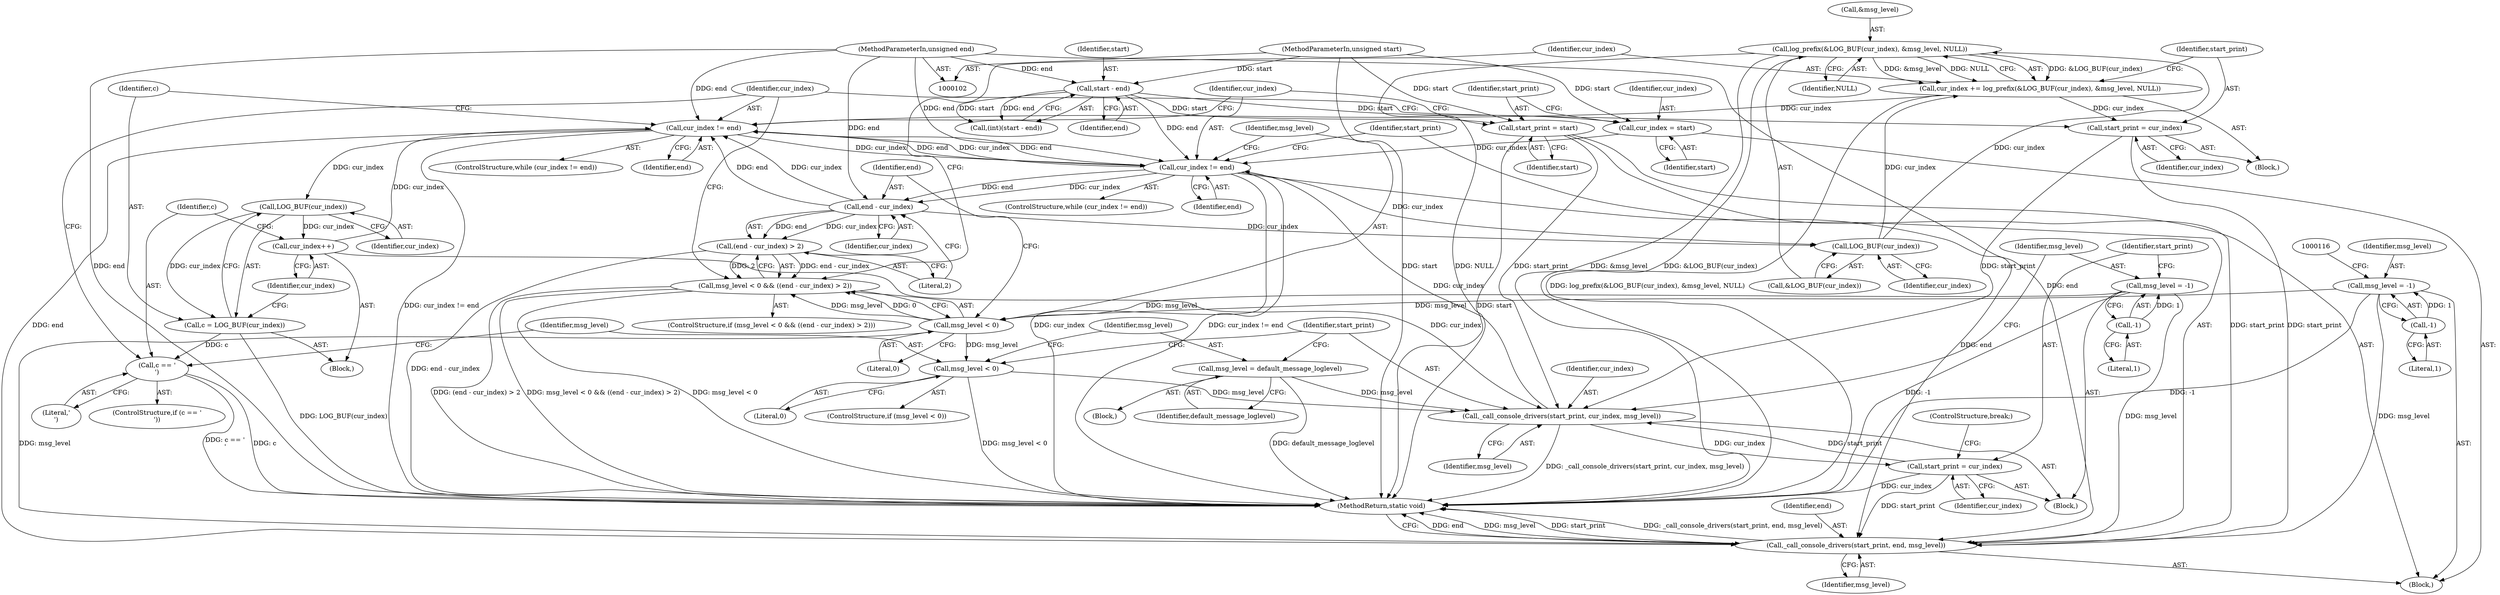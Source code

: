 digraph "1_linux_ce0030c00f95cf9110d9cdcd41e901e1fb814417@del" {
"1000145" [label="(Call,log_prefix(&LOG_BUF(cur_index), &msg_level, NULL))"];
"1000147" [label="(Call,LOG_BUF(cur_index))"];
"1000138" [label="(Call,end - cur_index)"];
"1000128" [label="(Call,cur_index != end)"];
"1000156" [label="(Call,cur_index != end)"];
"1000165" [label="(Call,cur_index++)"];
"1000163" [label="(Call,LOG_BUF(cur_index))"];
"1000143" [label="(Call,cur_index += log_prefix(&LOG_BUF(cur_index), &msg_level, NULL))"];
"1000145" [label="(Call,log_prefix(&LOG_BUF(cur_index), &msg_level, NULL))"];
"1000104" [label="(MethodParameterIn,unsigned end)"];
"1000121" [label="(Call,cur_index = start)"];
"1000117" [label="(Call,start - end)"];
"1000103" [label="(MethodParameterIn,unsigned start)"];
"1000180" [label="(Call,_call_console_drivers(start_print, cur_index, msg_level))"];
"1000124" [label="(Call,start_print = start)"];
"1000188" [label="(Call,start_print = cur_index)"];
"1000152" [label="(Call,start_print = cur_index)"];
"1000177" [label="(Call,msg_level = default_message_loglevel)"];
"1000173" [label="(Call,msg_level < 0)"];
"1000134" [label="(Call,msg_level < 0)"];
"1000184" [label="(Call,msg_level = -1)"];
"1000186" [label="(Call,-1)"];
"1000109" [label="(Call,msg_level = -1)"];
"1000111" [label="(Call,-1)"];
"1000137" [label="(Call,(end - cur_index) > 2)"];
"1000133" [label="(Call,msg_level < 0 && ((end - cur_index) > 2))"];
"1000161" [label="(Call,c = LOG_BUF(cur_index))"];
"1000168" [label="(Call,c == '\n')"];
"1000192" [label="(Call,_call_console_drivers(start_print, end, msg_level))"];
"1000177" [label="(Call,msg_level = default_message_loglevel)"];
"1000136" [label="(Literal,0)"];
"1000142" [label="(Block,)"];
"1000135" [label="(Identifier,msg_level)"];
"1000147" [label="(Call,LOG_BUF(cur_index))"];
"1000148" [label="(Identifier,cur_index)"];
"1000183" [label="(Identifier,msg_level)"];
"1000169" [label="(Identifier,c)"];
"1000121" [label="(Call,cur_index = start)"];
"1000192" [label="(Call,_call_console_drivers(start_print, end, msg_level))"];
"1000181" [label="(Identifier,start_print)"];
"1000151" [label="(Identifier,NULL)"];
"1000126" [label="(Identifier,start)"];
"1000109" [label="(Call,msg_level = -1)"];
"1000137" [label="(Call,(end - cur_index) > 2)"];
"1000164" [label="(Identifier,cur_index)"];
"1000196" [label="(MethodReturn,static void)"];
"1000180" [label="(Call,_call_console_drivers(start_print, cur_index, msg_level))"];
"1000156" [label="(Call,cur_index != end)"];
"1000166" [label="(Identifier,cur_index)"];
"1000117" [label="(Call,start - end)"];
"1000153" [label="(Identifier,start_print)"];
"1000175" [label="(Literal,0)"];
"1000170" [label="(Literal,'\n')"];
"1000128" [label="(Call,cur_index != end)"];
"1000118" [label="(Identifier,start)"];
"1000112" [label="(Literal,1)"];
"1000110" [label="(Identifier,msg_level)"];
"1000171" [label="(Block,)"];
"1000168" [label="(Call,c == '\n')"];
"1000187" [label="(Literal,1)"];
"1000111" [label="(Call,-1)"];
"1000155" [label="(ControlStructure,while (cur_index != end))"];
"1000145" [label="(Call,log_prefix(&LOG_BUF(cur_index), &msg_level, NULL))"];
"1000138" [label="(Call,end - cur_index)"];
"1000125" [label="(Identifier,start_print)"];
"1000173" [label="(Call,msg_level < 0)"];
"1000122" [label="(Identifier,cur_index)"];
"1000186" [label="(Call,-1)"];
"1000143" [label="(Call,cur_index += log_prefix(&LOG_BUF(cur_index), &msg_level, NULL))"];
"1000144" [label="(Identifier,cur_index)"];
"1000190" [label="(Identifier,cur_index)"];
"1000182" [label="(Identifier,cur_index)"];
"1000165" [label="(Call,cur_index++)"];
"1000141" [label="(Literal,2)"];
"1000129" [label="(Identifier,cur_index)"];
"1000178" [label="(Identifier,msg_level)"];
"1000134" [label="(Call,msg_level < 0)"];
"1000132" [label="(ControlStructure,if (msg_level < 0 && ((end - cur_index) > 2)))"];
"1000194" [label="(Identifier,end)"];
"1000124" [label="(Call,start_print = start)"];
"1000123" [label="(Identifier,start)"];
"1000188" [label="(Call,start_print = cur_index)"];
"1000193" [label="(Identifier,start_print)"];
"1000159" [label="(Block,)"];
"1000174" [label="(Identifier,msg_level)"];
"1000191" [label="(ControlStructure,break;)"];
"1000149" [label="(Call,&msg_level)"];
"1000189" [label="(Identifier,start_print)"];
"1000139" [label="(Identifier,end)"];
"1000133" [label="(Call,msg_level < 0 && ((end - cur_index) > 2))"];
"1000103" [label="(MethodParameterIn,unsigned start)"];
"1000152" [label="(Call,start_print = cur_index)"];
"1000146" [label="(Call,&LOG_BUF(cur_index))"];
"1000161" [label="(Call,c = LOG_BUF(cur_index))"];
"1000195" [label="(Identifier,msg_level)"];
"1000163" [label="(Call,LOG_BUF(cur_index))"];
"1000176" [label="(Block,)"];
"1000157" [label="(Identifier,cur_index)"];
"1000104" [label="(MethodParameterIn,unsigned end)"];
"1000115" [label="(Call,(int)(start - end))"];
"1000185" [label="(Identifier,msg_level)"];
"1000154" [label="(Identifier,cur_index)"];
"1000167" [label="(ControlStructure,if (c == '\n'))"];
"1000140" [label="(Identifier,cur_index)"];
"1000119" [label="(Identifier,end)"];
"1000105" [label="(Block,)"];
"1000130" [label="(Identifier,end)"];
"1000184" [label="(Call,msg_level = -1)"];
"1000127" [label="(ControlStructure,while (cur_index != end))"];
"1000162" [label="(Identifier,c)"];
"1000172" [label="(ControlStructure,if (msg_level < 0))"];
"1000158" [label="(Identifier,end)"];
"1000179" [label="(Identifier,default_message_loglevel)"];
"1000145" -> "1000143"  [label="AST: "];
"1000145" -> "1000151"  [label="CFG: "];
"1000146" -> "1000145"  [label="AST: "];
"1000149" -> "1000145"  [label="AST: "];
"1000151" -> "1000145"  [label="AST: "];
"1000143" -> "1000145"  [label="CFG: "];
"1000145" -> "1000196"  [label="DDG: NULL"];
"1000145" -> "1000196"  [label="DDG: &msg_level"];
"1000145" -> "1000196"  [label="DDG: &LOG_BUF(cur_index)"];
"1000145" -> "1000143"  [label="DDG: &LOG_BUF(cur_index)"];
"1000145" -> "1000143"  [label="DDG: &msg_level"];
"1000145" -> "1000143"  [label="DDG: NULL"];
"1000147" -> "1000145"  [label="DDG: cur_index"];
"1000147" -> "1000146"  [label="AST: "];
"1000147" -> "1000148"  [label="CFG: "];
"1000148" -> "1000147"  [label="AST: "];
"1000146" -> "1000147"  [label="CFG: "];
"1000147" -> "1000143"  [label="DDG: cur_index"];
"1000138" -> "1000147"  [label="DDG: cur_index"];
"1000128" -> "1000147"  [label="DDG: cur_index"];
"1000138" -> "1000137"  [label="AST: "];
"1000138" -> "1000140"  [label="CFG: "];
"1000139" -> "1000138"  [label="AST: "];
"1000140" -> "1000138"  [label="AST: "];
"1000141" -> "1000138"  [label="CFG: "];
"1000138" -> "1000137"  [label="DDG: end"];
"1000138" -> "1000137"  [label="DDG: cur_index"];
"1000128" -> "1000138"  [label="DDG: end"];
"1000128" -> "1000138"  [label="DDG: cur_index"];
"1000104" -> "1000138"  [label="DDG: end"];
"1000138" -> "1000156"  [label="DDG: cur_index"];
"1000138" -> "1000156"  [label="DDG: end"];
"1000128" -> "1000127"  [label="AST: "];
"1000128" -> "1000130"  [label="CFG: "];
"1000129" -> "1000128"  [label="AST: "];
"1000130" -> "1000128"  [label="AST: "];
"1000135" -> "1000128"  [label="CFG: "];
"1000193" -> "1000128"  [label="CFG: "];
"1000128" -> "1000196"  [label="DDG: cur_index"];
"1000128" -> "1000196"  [label="DDG: cur_index != end"];
"1000156" -> "1000128"  [label="DDG: cur_index"];
"1000156" -> "1000128"  [label="DDG: end"];
"1000121" -> "1000128"  [label="DDG: cur_index"];
"1000180" -> "1000128"  [label="DDG: cur_index"];
"1000117" -> "1000128"  [label="DDG: end"];
"1000104" -> "1000128"  [label="DDG: end"];
"1000128" -> "1000156"  [label="DDG: cur_index"];
"1000128" -> "1000156"  [label="DDG: end"];
"1000128" -> "1000192"  [label="DDG: end"];
"1000156" -> "1000155"  [label="AST: "];
"1000156" -> "1000158"  [label="CFG: "];
"1000157" -> "1000156"  [label="AST: "];
"1000158" -> "1000156"  [label="AST: "];
"1000129" -> "1000156"  [label="CFG: "];
"1000162" -> "1000156"  [label="CFG: "];
"1000156" -> "1000196"  [label="DDG: cur_index != end"];
"1000165" -> "1000156"  [label="DDG: cur_index"];
"1000143" -> "1000156"  [label="DDG: cur_index"];
"1000104" -> "1000156"  [label="DDG: end"];
"1000156" -> "1000163"  [label="DDG: cur_index"];
"1000156" -> "1000192"  [label="DDG: end"];
"1000165" -> "1000159"  [label="AST: "];
"1000165" -> "1000166"  [label="CFG: "];
"1000166" -> "1000165"  [label="AST: "];
"1000169" -> "1000165"  [label="CFG: "];
"1000163" -> "1000165"  [label="DDG: cur_index"];
"1000165" -> "1000180"  [label="DDG: cur_index"];
"1000163" -> "1000161"  [label="AST: "];
"1000163" -> "1000164"  [label="CFG: "];
"1000164" -> "1000163"  [label="AST: "];
"1000161" -> "1000163"  [label="CFG: "];
"1000163" -> "1000161"  [label="DDG: cur_index"];
"1000143" -> "1000142"  [label="AST: "];
"1000144" -> "1000143"  [label="AST: "];
"1000153" -> "1000143"  [label="CFG: "];
"1000143" -> "1000196"  [label="DDG: log_prefix(&LOG_BUF(cur_index), &msg_level, NULL)"];
"1000143" -> "1000152"  [label="DDG: cur_index"];
"1000104" -> "1000102"  [label="AST: "];
"1000104" -> "1000196"  [label="DDG: end"];
"1000104" -> "1000117"  [label="DDG: end"];
"1000104" -> "1000192"  [label="DDG: end"];
"1000121" -> "1000105"  [label="AST: "];
"1000121" -> "1000123"  [label="CFG: "];
"1000122" -> "1000121"  [label="AST: "];
"1000123" -> "1000121"  [label="AST: "];
"1000125" -> "1000121"  [label="CFG: "];
"1000117" -> "1000121"  [label="DDG: start"];
"1000103" -> "1000121"  [label="DDG: start"];
"1000117" -> "1000115"  [label="AST: "];
"1000117" -> "1000119"  [label="CFG: "];
"1000118" -> "1000117"  [label="AST: "];
"1000119" -> "1000117"  [label="AST: "];
"1000115" -> "1000117"  [label="CFG: "];
"1000117" -> "1000115"  [label="DDG: start"];
"1000117" -> "1000115"  [label="DDG: end"];
"1000103" -> "1000117"  [label="DDG: start"];
"1000117" -> "1000124"  [label="DDG: start"];
"1000103" -> "1000102"  [label="AST: "];
"1000103" -> "1000196"  [label="DDG: start"];
"1000103" -> "1000124"  [label="DDG: start"];
"1000180" -> "1000171"  [label="AST: "];
"1000180" -> "1000183"  [label="CFG: "];
"1000181" -> "1000180"  [label="AST: "];
"1000182" -> "1000180"  [label="AST: "];
"1000183" -> "1000180"  [label="AST: "];
"1000185" -> "1000180"  [label="CFG: "];
"1000180" -> "1000196"  [label="DDG: _call_console_drivers(start_print, cur_index, msg_level)"];
"1000124" -> "1000180"  [label="DDG: start_print"];
"1000188" -> "1000180"  [label="DDG: start_print"];
"1000152" -> "1000180"  [label="DDG: start_print"];
"1000177" -> "1000180"  [label="DDG: msg_level"];
"1000173" -> "1000180"  [label="DDG: msg_level"];
"1000180" -> "1000188"  [label="DDG: cur_index"];
"1000124" -> "1000105"  [label="AST: "];
"1000124" -> "1000126"  [label="CFG: "];
"1000125" -> "1000124"  [label="AST: "];
"1000126" -> "1000124"  [label="AST: "];
"1000129" -> "1000124"  [label="CFG: "];
"1000124" -> "1000196"  [label="DDG: start"];
"1000124" -> "1000192"  [label="DDG: start_print"];
"1000188" -> "1000171"  [label="AST: "];
"1000188" -> "1000190"  [label="CFG: "];
"1000189" -> "1000188"  [label="AST: "];
"1000190" -> "1000188"  [label="AST: "];
"1000191" -> "1000188"  [label="CFG: "];
"1000188" -> "1000196"  [label="DDG: cur_index"];
"1000188" -> "1000192"  [label="DDG: start_print"];
"1000152" -> "1000142"  [label="AST: "];
"1000152" -> "1000154"  [label="CFG: "];
"1000153" -> "1000152"  [label="AST: "];
"1000154" -> "1000152"  [label="AST: "];
"1000157" -> "1000152"  [label="CFG: "];
"1000152" -> "1000192"  [label="DDG: start_print"];
"1000177" -> "1000176"  [label="AST: "];
"1000177" -> "1000179"  [label="CFG: "];
"1000178" -> "1000177"  [label="AST: "];
"1000179" -> "1000177"  [label="AST: "];
"1000181" -> "1000177"  [label="CFG: "];
"1000177" -> "1000196"  [label="DDG: default_message_loglevel"];
"1000173" -> "1000172"  [label="AST: "];
"1000173" -> "1000175"  [label="CFG: "];
"1000174" -> "1000173"  [label="AST: "];
"1000175" -> "1000173"  [label="AST: "];
"1000178" -> "1000173"  [label="CFG: "];
"1000181" -> "1000173"  [label="CFG: "];
"1000173" -> "1000196"  [label="DDG: msg_level < 0"];
"1000134" -> "1000173"  [label="DDG: msg_level"];
"1000134" -> "1000133"  [label="AST: "];
"1000134" -> "1000136"  [label="CFG: "];
"1000135" -> "1000134"  [label="AST: "];
"1000136" -> "1000134"  [label="AST: "];
"1000139" -> "1000134"  [label="CFG: "];
"1000133" -> "1000134"  [label="CFG: "];
"1000134" -> "1000133"  [label="DDG: msg_level"];
"1000134" -> "1000133"  [label="DDG: 0"];
"1000184" -> "1000134"  [label="DDG: msg_level"];
"1000109" -> "1000134"  [label="DDG: msg_level"];
"1000134" -> "1000192"  [label="DDG: msg_level"];
"1000184" -> "1000171"  [label="AST: "];
"1000184" -> "1000186"  [label="CFG: "];
"1000185" -> "1000184"  [label="AST: "];
"1000186" -> "1000184"  [label="AST: "];
"1000189" -> "1000184"  [label="CFG: "];
"1000184" -> "1000196"  [label="DDG: -1"];
"1000186" -> "1000184"  [label="DDG: 1"];
"1000184" -> "1000192"  [label="DDG: msg_level"];
"1000186" -> "1000187"  [label="CFG: "];
"1000187" -> "1000186"  [label="AST: "];
"1000109" -> "1000105"  [label="AST: "];
"1000109" -> "1000111"  [label="CFG: "];
"1000110" -> "1000109"  [label="AST: "];
"1000111" -> "1000109"  [label="AST: "];
"1000116" -> "1000109"  [label="CFG: "];
"1000109" -> "1000196"  [label="DDG: -1"];
"1000111" -> "1000109"  [label="DDG: 1"];
"1000109" -> "1000192"  [label="DDG: msg_level"];
"1000111" -> "1000112"  [label="CFG: "];
"1000112" -> "1000111"  [label="AST: "];
"1000137" -> "1000133"  [label="AST: "];
"1000137" -> "1000141"  [label="CFG: "];
"1000141" -> "1000137"  [label="AST: "];
"1000133" -> "1000137"  [label="CFG: "];
"1000137" -> "1000196"  [label="DDG: end - cur_index"];
"1000137" -> "1000133"  [label="DDG: end - cur_index"];
"1000137" -> "1000133"  [label="DDG: 2"];
"1000133" -> "1000132"  [label="AST: "];
"1000144" -> "1000133"  [label="CFG: "];
"1000157" -> "1000133"  [label="CFG: "];
"1000133" -> "1000196"  [label="DDG: msg_level < 0 && ((end - cur_index) > 2)"];
"1000133" -> "1000196"  [label="DDG: msg_level < 0"];
"1000133" -> "1000196"  [label="DDG: (end - cur_index) > 2"];
"1000161" -> "1000159"  [label="AST: "];
"1000162" -> "1000161"  [label="AST: "];
"1000166" -> "1000161"  [label="CFG: "];
"1000161" -> "1000196"  [label="DDG: LOG_BUF(cur_index)"];
"1000161" -> "1000168"  [label="DDG: c"];
"1000168" -> "1000167"  [label="AST: "];
"1000168" -> "1000170"  [label="CFG: "];
"1000169" -> "1000168"  [label="AST: "];
"1000170" -> "1000168"  [label="AST: "];
"1000157" -> "1000168"  [label="CFG: "];
"1000174" -> "1000168"  [label="CFG: "];
"1000168" -> "1000196"  [label="DDG: c == '\n'"];
"1000168" -> "1000196"  [label="DDG: c"];
"1000192" -> "1000105"  [label="AST: "];
"1000192" -> "1000195"  [label="CFG: "];
"1000193" -> "1000192"  [label="AST: "];
"1000194" -> "1000192"  [label="AST: "];
"1000195" -> "1000192"  [label="AST: "];
"1000196" -> "1000192"  [label="CFG: "];
"1000192" -> "1000196"  [label="DDG: end"];
"1000192" -> "1000196"  [label="DDG: msg_level"];
"1000192" -> "1000196"  [label="DDG: start_print"];
"1000192" -> "1000196"  [label="DDG: _call_console_drivers(start_print, end, msg_level)"];
}
